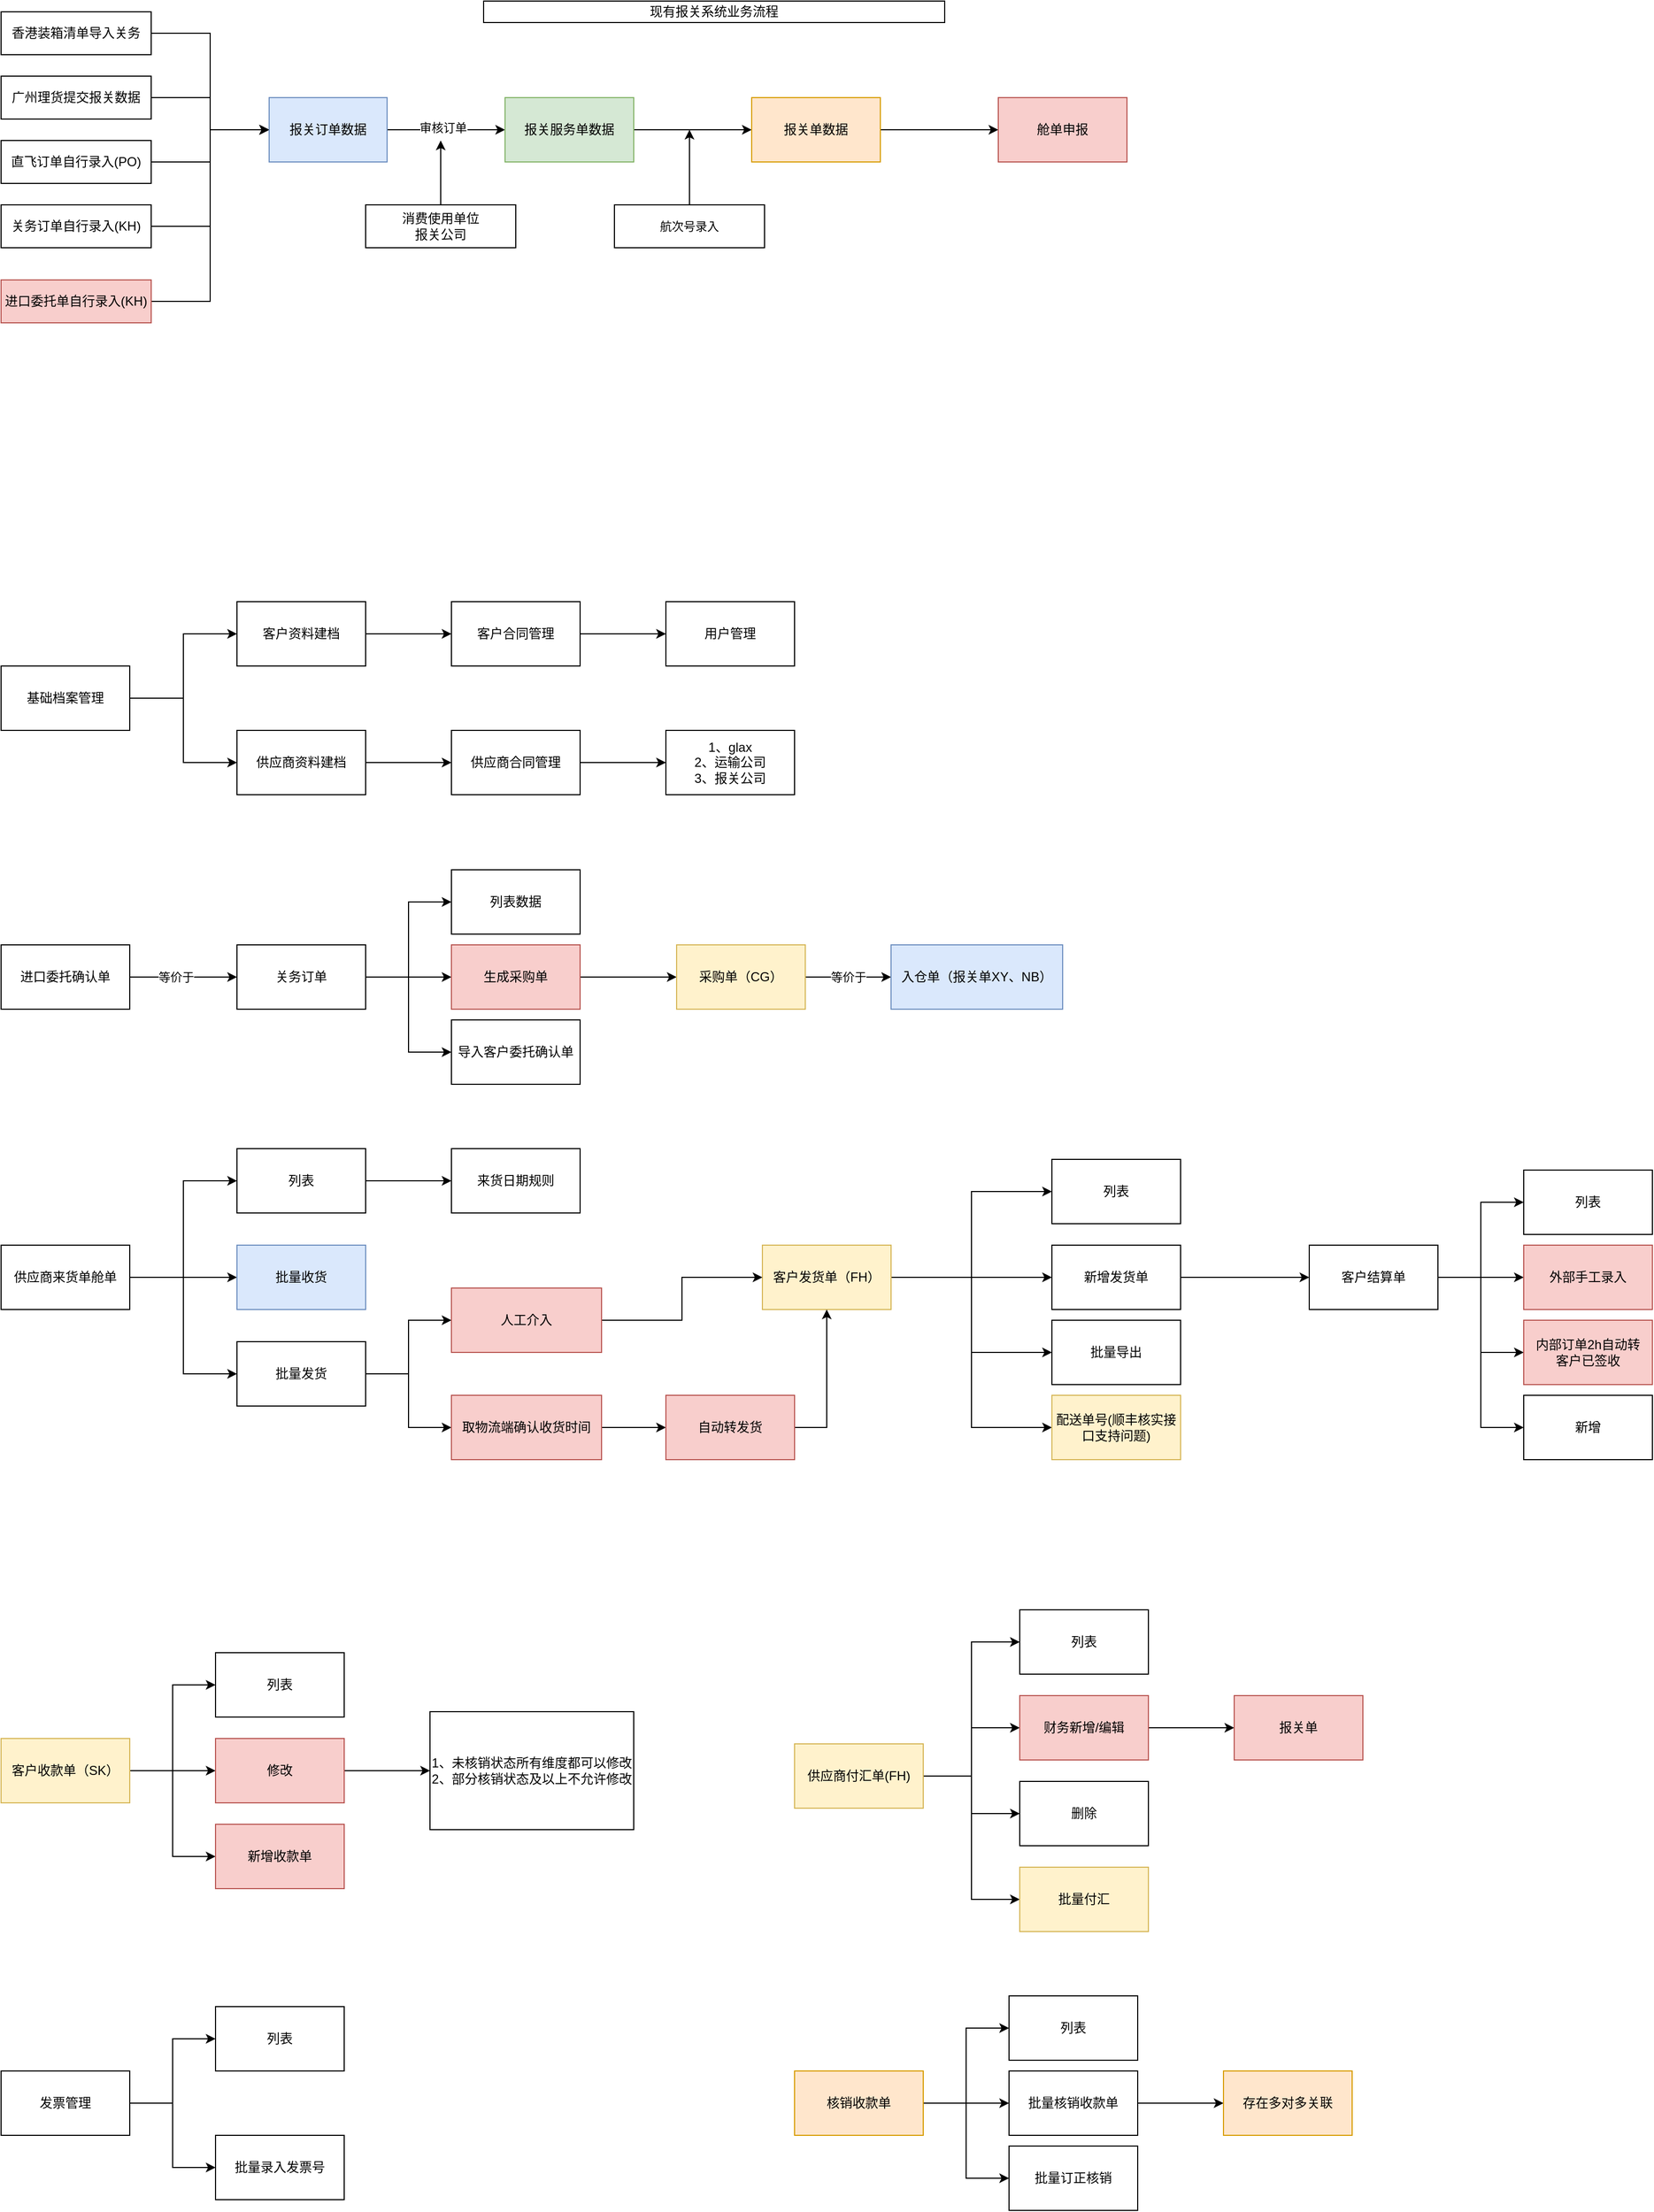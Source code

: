 <mxfile version="14.6.6" type="github">
  <diagram id="dDKk5qJWHUeZJMGwBxzV" name="Page-1">
    <mxGraphModel dx="1354" dy="731" grid="1" gridSize="10" guides="1" tooltips="1" connect="1" arrows="1" fold="1" page="1" pageScale="1" pageWidth="827" pageHeight="1169" math="0" shadow="0">
      <root>
        <mxCell id="0" />
        <mxCell id="1" parent="0" />
        <mxCell id="dxDvWX2JMSOas3GGoX1M-14" style="edgeStyle=orthogonalEdgeStyle;rounded=0;orthogonalLoop=1;jettySize=auto;html=1;exitX=1;exitY=0.5;exitDx=0;exitDy=0;entryX=0;entryY=0.5;entryDx=0;entryDy=0;" parent="1" source="dxDvWX2JMSOas3GGoX1M-2" target="dxDvWX2JMSOas3GGoX1M-7" edge="1">
          <mxGeometry relative="1" as="geometry" />
        </mxCell>
        <mxCell id="dxDvWX2JMSOas3GGoX1M-2" value="广州理货提交报关数据" style="rounded=0;whiteSpace=wrap;html=1;" parent="1" vertex="1">
          <mxGeometry x="40" y="70" width="140" height="40" as="geometry" />
        </mxCell>
        <mxCell id="dxDvWX2JMSOas3GGoX1M-13" style="edgeStyle=orthogonalEdgeStyle;rounded=0;orthogonalLoop=1;jettySize=auto;html=1;exitX=1;exitY=0.5;exitDx=0;exitDy=0;entryX=0;entryY=0.5;entryDx=0;entryDy=0;" parent="1" source="dxDvWX2JMSOas3GGoX1M-4" target="dxDvWX2JMSOas3GGoX1M-7" edge="1">
          <mxGeometry relative="1" as="geometry" />
        </mxCell>
        <mxCell id="dxDvWX2JMSOas3GGoX1M-4" value="香港装箱清单导入关务" style="rounded=0;whiteSpace=wrap;html=1;" parent="1" vertex="1">
          <mxGeometry x="40" y="10" width="140" height="40" as="geometry" />
        </mxCell>
        <mxCell id="dxDvWX2JMSOas3GGoX1M-15" style="edgeStyle=orthogonalEdgeStyle;rounded=0;orthogonalLoop=1;jettySize=auto;html=1;exitX=1;exitY=0.5;exitDx=0;exitDy=0;entryX=0;entryY=0.5;entryDx=0;entryDy=0;" parent="1" source="dxDvWX2JMSOas3GGoX1M-5" target="dxDvWX2JMSOas3GGoX1M-7" edge="1">
          <mxGeometry relative="1" as="geometry" />
        </mxCell>
        <mxCell id="dxDvWX2JMSOas3GGoX1M-5" value="直飞订单自行录入(PO)" style="rounded=0;whiteSpace=wrap;html=1;" parent="1" vertex="1">
          <mxGeometry x="40" y="130" width="140" height="40" as="geometry" />
        </mxCell>
        <mxCell id="dxDvWX2JMSOas3GGoX1M-16" style="edgeStyle=orthogonalEdgeStyle;rounded=0;orthogonalLoop=1;jettySize=auto;html=1;exitX=1;exitY=0.5;exitDx=0;exitDy=0;entryX=0;entryY=0.5;entryDx=0;entryDy=0;" parent="1" source="dxDvWX2JMSOas3GGoX1M-6" target="dxDvWX2JMSOas3GGoX1M-7" edge="1">
          <mxGeometry relative="1" as="geometry" />
        </mxCell>
        <mxCell id="dxDvWX2JMSOas3GGoX1M-6" value="关务订单自行录入(KH)" style="rounded=0;whiteSpace=wrap;html=1;" parent="1" vertex="1">
          <mxGeometry x="40" y="190" width="140" height="40" as="geometry" />
        </mxCell>
        <mxCell id="dxDvWX2JMSOas3GGoX1M-17" style="edgeStyle=orthogonalEdgeStyle;rounded=0;orthogonalLoop=1;jettySize=auto;html=1;exitX=1;exitY=0.5;exitDx=0;exitDy=0;entryX=0;entryY=0.5;entryDx=0;entryDy=0;" parent="1" source="dxDvWX2JMSOas3GGoX1M-7" target="dxDvWX2JMSOas3GGoX1M-8" edge="1">
          <mxGeometry relative="1" as="geometry" />
        </mxCell>
        <mxCell id="dxDvWX2JMSOas3GGoX1M-20" value="审核订单" style="edgeLabel;html=1;align=center;verticalAlign=middle;resizable=0;points=[];" parent="dxDvWX2JMSOas3GGoX1M-17" vertex="1" connectable="0">
          <mxGeometry x="-0.25" y="2" relative="1" as="geometry">
            <mxPoint x="10" as="offset" />
          </mxGeometry>
        </mxCell>
        <mxCell id="dxDvWX2JMSOas3GGoX1M-7" value="报关订单数据" style="rounded=0;whiteSpace=wrap;html=1;fillColor=#dae8fc;strokeColor=#6c8ebf;" parent="1" vertex="1">
          <mxGeometry x="290" y="90" width="110" height="60" as="geometry" />
        </mxCell>
        <mxCell id="dxDvWX2JMSOas3GGoX1M-18" style="edgeStyle=orthogonalEdgeStyle;rounded=0;orthogonalLoop=1;jettySize=auto;html=1;exitX=1;exitY=0.5;exitDx=0;exitDy=0;" parent="1" source="dxDvWX2JMSOas3GGoX1M-8" target="dxDvWX2JMSOas3GGoX1M-11" edge="1">
          <mxGeometry relative="1" as="geometry" />
        </mxCell>
        <mxCell id="dxDvWX2JMSOas3GGoX1M-8" value="报关服务单数据" style="rounded=0;whiteSpace=wrap;html=1;fillColor=#d5e8d4;strokeColor=#82b366;" parent="1" vertex="1">
          <mxGeometry x="510" y="90" width="120" height="60" as="geometry" />
        </mxCell>
        <mxCell id="ek6Z7KHhxHEzL8YJrjh7-17" style="edgeStyle=orthogonalEdgeStyle;rounded=0;orthogonalLoop=1;jettySize=auto;html=1;exitX=1;exitY=0.5;exitDx=0;exitDy=0;" parent="1" source="dxDvWX2JMSOas3GGoX1M-11" target="dxDvWX2JMSOas3GGoX1M-12" edge="1">
          <mxGeometry relative="1" as="geometry" />
        </mxCell>
        <mxCell id="dxDvWX2JMSOas3GGoX1M-11" value="报关单数据" style="rounded=0;whiteSpace=wrap;html=1;fillColor=#ffe6cc;strokeColor=#d79b00;" parent="1" vertex="1">
          <mxGeometry x="740" y="90" width="120" height="60" as="geometry" />
        </mxCell>
        <mxCell id="dxDvWX2JMSOas3GGoX1M-12" value="舱单申报" style="rounded=0;whiteSpace=wrap;html=1;fillColor=#f8cecc;strokeColor=#b85450;" parent="1" vertex="1">
          <mxGeometry x="970" y="90" width="120" height="60" as="geometry" />
        </mxCell>
        <mxCell id="dxDvWX2JMSOas3GGoX1M-24" value="现有报关系统业务流程" style="rounded=0;whiteSpace=wrap;html=1;" parent="1" vertex="1">
          <mxGeometry x="490" width="430" height="20" as="geometry" />
        </mxCell>
        <mxCell id="ek6Z7KHhxHEzL8YJrjh7-9" style="edgeStyle=orthogonalEdgeStyle;rounded=0;orthogonalLoop=1;jettySize=auto;html=1;exitX=0.5;exitY=0;exitDx=0;exitDy=0;" parent="1" edge="1">
          <mxGeometry relative="1" as="geometry">
            <mxPoint x="450" y="130" as="targetPoint" />
            <mxPoint x="450" y="190" as="sourcePoint" />
          </mxGeometry>
        </mxCell>
        <mxCell id="ek6Z7KHhxHEzL8YJrjh7-11" value="消费使用单位&lt;br&gt;报关公司" style="rounded=0;whiteSpace=wrap;html=1;" parent="1" vertex="1">
          <mxGeometry x="380" y="190" width="140" height="40" as="geometry" />
        </mxCell>
        <mxCell id="ek6Z7KHhxHEzL8YJrjh7-15" style="edgeStyle=orthogonalEdgeStyle;rounded=0;orthogonalLoop=1;jettySize=auto;html=1;exitX=0.5;exitY=0;exitDx=0;exitDy=0;" parent="1" source="ek6Z7KHhxHEzL8YJrjh7-14" edge="1">
          <mxGeometry relative="1" as="geometry">
            <mxPoint x="682" y="120" as="targetPoint" />
          </mxGeometry>
        </mxCell>
        <mxCell id="ek6Z7KHhxHEzL8YJrjh7-14" value="&lt;span style=&quot;font-size: 11px ; background-color: rgb(255 , 255 , 255)&quot;&gt;航次号录入&lt;/span&gt;" style="rounded=0;whiteSpace=wrap;html=1;" parent="1" vertex="1">
          <mxGeometry x="612" y="190" width="140" height="40" as="geometry" />
        </mxCell>
        <mxCell id="ek6Z7KHhxHEzL8YJrjh7-27" style="edgeStyle=orthogonalEdgeStyle;rounded=0;orthogonalLoop=1;jettySize=auto;html=1;exitX=1;exitY=0.5;exitDx=0;exitDy=0;entryX=0;entryY=0.5;entryDx=0;entryDy=0;" parent="1" source="ek6Z7KHhxHEzL8YJrjh7-18" target="ek6Z7KHhxHEzL8YJrjh7-19" edge="1">
          <mxGeometry relative="1" as="geometry" />
        </mxCell>
        <mxCell id="ek6Z7KHhxHEzL8YJrjh7-28" style="edgeStyle=orthogonalEdgeStyle;rounded=0;orthogonalLoop=1;jettySize=auto;html=1;exitX=1;exitY=0.5;exitDx=0;exitDy=0;entryX=0;entryY=0.5;entryDx=0;entryDy=0;" parent="1" source="ek6Z7KHhxHEzL8YJrjh7-18" target="ek6Z7KHhxHEzL8YJrjh7-20" edge="1">
          <mxGeometry relative="1" as="geometry" />
        </mxCell>
        <mxCell id="ek6Z7KHhxHEzL8YJrjh7-18" value="基础档案管理" style="rounded=0;whiteSpace=wrap;html=1;" parent="1" vertex="1">
          <mxGeometry x="40" y="620" width="120" height="60" as="geometry" />
        </mxCell>
        <mxCell id="ek6Z7KHhxHEzL8YJrjh7-26" value="" style="edgeStyle=orthogonalEdgeStyle;rounded=0;orthogonalLoop=1;jettySize=auto;html=1;" parent="1" source="ek6Z7KHhxHEzL8YJrjh7-19" target="ek6Z7KHhxHEzL8YJrjh7-25" edge="1">
          <mxGeometry relative="1" as="geometry" />
        </mxCell>
        <mxCell id="ek6Z7KHhxHEzL8YJrjh7-19" value="客户资料建档" style="rounded=0;whiteSpace=wrap;html=1;" parent="1" vertex="1">
          <mxGeometry x="260" y="560" width="120" height="60" as="geometry" />
        </mxCell>
        <mxCell id="ek6Z7KHhxHEzL8YJrjh7-22" value="" style="edgeStyle=orthogonalEdgeStyle;rounded=0;orthogonalLoop=1;jettySize=auto;html=1;" parent="1" source="ek6Z7KHhxHEzL8YJrjh7-20" target="ek6Z7KHhxHEzL8YJrjh7-21" edge="1">
          <mxGeometry relative="1" as="geometry" />
        </mxCell>
        <mxCell id="ek6Z7KHhxHEzL8YJrjh7-20" value="供应商资料建档" style="rounded=0;whiteSpace=wrap;html=1;" parent="1" vertex="1">
          <mxGeometry x="260" y="680" width="120" height="60" as="geometry" />
        </mxCell>
        <mxCell id="ek6Z7KHhxHEzL8YJrjh7-117" value="" style="edgeStyle=orthogonalEdgeStyle;rounded=0;orthogonalLoop=1;jettySize=auto;html=1;" parent="1" source="ek6Z7KHhxHEzL8YJrjh7-21" target="ek6Z7KHhxHEzL8YJrjh7-116" edge="1">
          <mxGeometry relative="1" as="geometry" />
        </mxCell>
        <mxCell id="ek6Z7KHhxHEzL8YJrjh7-21" value="供应商合同管理" style="rounded=0;whiteSpace=wrap;html=1;" parent="1" vertex="1">
          <mxGeometry x="460" y="680" width="120" height="60" as="geometry" />
        </mxCell>
        <mxCell id="ek6Z7KHhxHEzL8YJrjh7-119" value="" style="edgeStyle=orthogonalEdgeStyle;rounded=0;orthogonalLoop=1;jettySize=auto;html=1;" parent="1" source="ek6Z7KHhxHEzL8YJrjh7-25" target="ek6Z7KHhxHEzL8YJrjh7-118" edge="1">
          <mxGeometry relative="1" as="geometry" />
        </mxCell>
        <mxCell id="ek6Z7KHhxHEzL8YJrjh7-25" value="客户合同管理" style="rounded=0;whiteSpace=wrap;html=1;" parent="1" vertex="1">
          <mxGeometry x="460" y="560" width="120" height="60" as="geometry" />
        </mxCell>
        <mxCell id="ek6Z7KHhxHEzL8YJrjh7-35" value="" style="edgeStyle=orthogonalEdgeStyle;rounded=0;orthogonalLoop=1;jettySize=auto;html=1;" parent="1" source="ek6Z7KHhxHEzL8YJrjh7-32" target="ek6Z7KHhxHEzL8YJrjh7-34" edge="1">
          <mxGeometry relative="1" as="geometry" />
        </mxCell>
        <mxCell id="ek6Z7KHhxHEzL8YJrjh7-36" value="等价于" style="edgeLabel;html=1;align=center;verticalAlign=middle;resizable=0;points=[];" parent="ek6Z7KHhxHEzL8YJrjh7-35" vertex="1" connectable="0">
          <mxGeometry x="-0.15" y="-5" relative="1" as="geometry">
            <mxPoint y="-5" as="offset" />
          </mxGeometry>
        </mxCell>
        <mxCell id="ek6Z7KHhxHEzL8YJrjh7-32" value="进口委托确认单" style="rounded=0;whiteSpace=wrap;html=1;" parent="1" vertex="1">
          <mxGeometry x="40" y="880" width="120" height="60" as="geometry" />
        </mxCell>
        <mxCell id="ek6Z7KHhxHEzL8YJrjh7-63" style="edgeStyle=orthogonalEdgeStyle;rounded=0;orthogonalLoop=1;jettySize=auto;html=1;exitX=1;exitY=0.5;exitDx=0;exitDy=0;entryX=0;entryY=0.5;entryDx=0;entryDy=0;" parent="1" source="ek6Z7KHhxHEzL8YJrjh7-33" target="ek6Z7KHhxHEzL8YJrjh7-61" edge="1">
          <mxGeometry relative="1" as="geometry" />
        </mxCell>
        <mxCell id="ek6Z7KHhxHEzL8YJrjh7-64" style="edgeStyle=orthogonalEdgeStyle;rounded=0;orthogonalLoop=1;jettySize=auto;html=1;exitX=1;exitY=0.5;exitDx=0;exitDy=0;entryX=0;entryY=0.5;entryDx=0;entryDy=0;" parent="1" source="ek6Z7KHhxHEzL8YJrjh7-33" target="ek6Z7KHhxHEzL8YJrjh7-62" edge="1">
          <mxGeometry relative="1" as="geometry" />
        </mxCell>
        <mxCell id="ek6Z7KHhxHEzL8YJrjh7-65" style="edgeStyle=orthogonalEdgeStyle;rounded=0;orthogonalLoop=1;jettySize=auto;html=1;exitX=1;exitY=0.5;exitDx=0;exitDy=0;entryX=0;entryY=0.5;entryDx=0;entryDy=0;" parent="1" source="ek6Z7KHhxHEzL8YJrjh7-33" target="ek6Z7KHhxHEzL8YJrjh7-47" edge="1">
          <mxGeometry relative="1" as="geometry" />
        </mxCell>
        <mxCell id="ek6Z7KHhxHEzL8YJrjh7-33" value="供应商来货单舱单" style="rounded=0;whiteSpace=wrap;html=1;" parent="1" vertex="1">
          <mxGeometry x="40" y="1160" width="120" height="60" as="geometry" />
        </mxCell>
        <mxCell id="ek6Z7KHhxHEzL8YJrjh7-41" style="edgeStyle=orthogonalEdgeStyle;rounded=0;orthogonalLoop=1;jettySize=auto;html=1;exitX=1;exitY=0.5;exitDx=0;exitDy=0;entryX=0;entryY=0.5;entryDx=0;entryDy=0;" parent="1" source="ek6Z7KHhxHEzL8YJrjh7-34" target="ek6Z7KHhxHEzL8YJrjh7-37" edge="1">
          <mxGeometry relative="1" as="geometry" />
        </mxCell>
        <mxCell id="ek6Z7KHhxHEzL8YJrjh7-42" style="edgeStyle=orthogonalEdgeStyle;rounded=0;orthogonalLoop=1;jettySize=auto;html=1;exitX=1;exitY=0.5;exitDx=0;exitDy=0;" parent="1" source="ek6Z7KHhxHEzL8YJrjh7-34" target="ek6Z7KHhxHEzL8YJrjh7-40" edge="1">
          <mxGeometry relative="1" as="geometry" />
        </mxCell>
        <mxCell id="ek6Z7KHhxHEzL8YJrjh7-60" style="edgeStyle=orthogonalEdgeStyle;rounded=0;orthogonalLoop=1;jettySize=auto;html=1;exitX=1;exitY=0.5;exitDx=0;exitDy=0;entryX=0;entryY=0.5;entryDx=0;entryDy=0;" parent="1" source="ek6Z7KHhxHEzL8YJrjh7-34" target="ek6Z7KHhxHEzL8YJrjh7-59" edge="1">
          <mxGeometry relative="1" as="geometry" />
        </mxCell>
        <mxCell id="ek6Z7KHhxHEzL8YJrjh7-34" value="关务订单" style="whiteSpace=wrap;html=1;rounded=0;" parent="1" vertex="1">
          <mxGeometry x="260" y="880" width="120" height="60" as="geometry" />
        </mxCell>
        <mxCell id="ek6Z7KHhxHEzL8YJrjh7-37" value="列表数据" style="whiteSpace=wrap;html=1;rounded=0;" parent="1" vertex="1">
          <mxGeometry x="460" y="810" width="120" height="60" as="geometry" />
        </mxCell>
        <mxCell id="ek6Z7KHhxHEzL8YJrjh7-66" style="edgeStyle=orthogonalEdgeStyle;rounded=0;orthogonalLoop=1;jettySize=auto;html=1;exitX=1;exitY=0.5;exitDx=0;exitDy=0;" parent="1" source="ek6Z7KHhxHEzL8YJrjh7-40" target="ek6Z7KHhxHEzL8YJrjh7-43" edge="1">
          <mxGeometry relative="1" as="geometry" />
        </mxCell>
        <mxCell id="ek6Z7KHhxHEzL8YJrjh7-40" value="生成采购单" style="whiteSpace=wrap;html=1;rounded=0;fillColor=#f8cecc;strokeColor=#b85450;" parent="1" vertex="1">
          <mxGeometry x="460" y="880" width="120" height="60" as="geometry" />
        </mxCell>
        <mxCell id="ek6Z7KHhxHEzL8YJrjh7-45" value="&lt;meta charset=&quot;utf-8&quot;&gt;&lt;span style=&quot;color: rgb(0, 0, 0); font-family: helvetica; font-size: 11px; font-style: normal; font-weight: 400; letter-spacing: normal; text-align: center; text-indent: 0px; text-transform: none; word-spacing: 0px; background-color: rgb(255, 255, 255); display: inline; float: none;&quot;&gt;等价于&lt;/span&gt;" style="edgeStyle=orthogonalEdgeStyle;rounded=0;orthogonalLoop=1;jettySize=auto;html=1;" parent="1" source="ek6Z7KHhxHEzL8YJrjh7-43" target="ek6Z7KHhxHEzL8YJrjh7-44" edge="1">
          <mxGeometry relative="1" as="geometry" />
        </mxCell>
        <mxCell id="ek6Z7KHhxHEzL8YJrjh7-43" value="采购单（CG）" style="rounded=0;whiteSpace=wrap;html=1;fillColor=#fff2cc;strokeColor=#d6b656;" parent="1" vertex="1">
          <mxGeometry x="670" y="880" width="120" height="60" as="geometry" />
        </mxCell>
        <mxCell id="ek6Z7KHhxHEzL8YJrjh7-44" value="入仓单（报关单XY、NB）" style="rounded=0;whiteSpace=wrap;html=1;fillColor=#dae8fc;strokeColor=#6c8ebf;" parent="1" vertex="1">
          <mxGeometry x="870" y="880" width="160" height="60" as="geometry" />
        </mxCell>
        <mxCell id="ek6Z7KHhxHEzL8YJrjh7-130" value="" style="edgeStyle=orthogonalEdgeStyle;rounded=0;orthogonalLoop=1;jettySize=auto;html=1;" parent="1" source="ek6Z7KHhxHEzL8YJrjh7-47" target="ek6Z7KHhxHEzL8YJrjh7-129" edge="1">
          <mxGeometry relative="1" as="geometry" />
        </mxCell>
        <mxCell id="ek6Z7KHhxHEzL8YJrjh7-47" value="列表" style="whiteSpace=wrap;html=1;rounded=0;" parent="1" vertex="1">
          <mxGeometry x="260" y="1070" width="120" height="60" as="geometry" />
        </mxCell>
        <mxCell id="ek6Z7KHhxHEzL8YJrjh7-75" value="" style="edgeStyle=orthogonalEdgeStyle;rounded=0;orthogonalLoop=1;jettySize=auto;html=1;" parent="1" source="ek6Z7KHhxHEzL8YJrjh7-50" target="ek6Z7KHhxHEzL8YJrjh7-74" edge="1">
          <mxGeometry relative="1" as="geometry" />
        </mxCell>
        <mxCell id="ek6Z7KHhxHEzL8YJrjh7-78" style="edgeStyle=orthogonalEdgeStyle;rounded=0;orthogonalLoop=1;jettySize=auto;html=1;exitX=1;exitY=0.5;exitDx=0;exitDy=0;entryX=0;entryY=0.5;entryDx=0;entryDy=0;" parent="1" source="ek6Z7KHhxHEzL8YJrjh7-50" target="ek6Z7KHhxHEzL8YJrjh7-76" edge="1">
          <mxGeometry relative="1" as="geometry" />
        </mxCell>
        <mxCell id="ek6Z7KHhxHEzL8YJrjh7-79" style="edgeStyle=orthogonalEdgeStyle;rounded=0;orthogonalLoop=1;jettySize=auto;html=1;exitX=1;exitY=0.5;exitDx=0;exitDy=0;entryX=0;entryY=0.5;entryDx=0;entryDy=0;" parent="1" source="ek6Z7KHhxHEzL8YJrjh7-50" target="ek6Z7KHhxHEzL8YJrjh7-77" edge="1">
          <mxGeometry relative="1" as="geometry" />
        </mxCell>
        <mxCell id="ek6Z7KHhxHEzL8YJrjh7-50" value="客户收款单（SK）" style="rounded=0;whiteSpace=wrap;html=1;fillColor=#fff2cc;strokeColor=#d6b656;" parent="1" vertex="1">
          <mxGeometry x="40" y="1620" width="120" height="60" as="geometry" />
        </mxCell>
        <mxCell id="ek6Z7KHhxHEzL8YJrjh7-81" value="" style="edgeStyle=orthogonalEdgeStyle;rounded=0;orthogonalLoop=1;jettySize=auto;html=1;" parent="1" source="ek6Z7KHhxHEzL8YJrjh7-51" target="ek6Z7KHhxHEzL8YJrjh7-80" edge="1">
          <mxGeometry relative="1" as="geometry">
            <Array as="points">
              <mxPoint x="1420" y="1190" />
              <mxPoint x="1420" y="1120" />
            </Array>
          </mxGeometry>
        </mxCell>
        <mxCell id="ek6Z7KHhxHEzL8YJrjh7-83" style="edgeStyle=orthogonalEdgeStyle;rounded=0;orthogonalLoop=1;jettySize=auto;html=1;exitX=1;exitY=0.5;exitDx=0;exitDy=0;entryX=0;entryY=0.5;entryDx=0;entryDy=0;" parent="1" source="ek6Z7KHhxHEzL8YJrjh7-51" target="ek6Z7KHhxHEzL8YJrjh7-82" edge="1">
          <mxGeometry relative="1" as="geometry" />
        </mxCell>
        <mxCell id="ek6Z7KHhxHEzL8YJrjh7-111" style="edgeStyle=orthogonalEdgeStyle;rounded=0;orthogonalLoop=1;jettySize=auto;html=1;exitX=1;exitY=0.5;exitDx=0;exitDy=0;entryX=0;entryY=0.5;entryDx=0;entryDy=0;" parent="1" source="ek6Z7KHhxHEzL8YJrjh7-51" target="ek6Z7KHhxHEzL8YJrjh7-110" edge="1">
          <mxGeometry relative="1" as="geometry" />
        </mxCell>
        <mxCell id="ek6Z7KHhxHEzL8YJrjh7-156" style="edgeStyle=orthogonalEdgeStyle;rounded=0;orthogonalLoop=1;jettySize=auto;html=1;exitX=1;exitY=0.5;exitDx=0;exitDy=0;entryX=0;entryY=0.5;entryDx=0;entryDy=0;" parent="1" source="ek6Z7KHhxHEzL8YJrjh7-51" target="ek6Z7KHhxHEzL8YJrjh7-155" edge="1">
          <mxGeometry relative="1" as="geometry" />
        </mxCell>
        <mxCell id="ek6Z7KHhxHEzL8YJrjh7-51" value="客户结算单" style="rounded=0;whiteSpace=wrap;html=1;" parent="1" vertex="1">
          <mxGeometry x="1260" y="1160" width="120" height="60" as="geometry" />
        </mxCell>
        <mxCell id="ek6Z7KHhxHEzL8YJrjh7-91" style="edgeStyle=orthogonalEdgeStyle;rounded=0;orthogonalLoop=1;jettySize=auto;html=1;exitX=1;exitY=0.5;exitDx=0;exitDy=0;entryX=0;entryY=0.5;entryDx=0;entryDy=0;" parent="1" source="ek6Z7KHhxHEzL8YJrjh7-52" target="ek6Z7KHhxHEzL8YJrjh7-86" edge="1">
          <mxGeometry relative="1" as="geometry" />
        </mxCell>
        <mxCell id="ek6Z7KHhxHEzL8YJrjh7-92" style="edgeStyle=orthogonalEdgeStyle;rounded=0;orthogonalLoop=1;jettySize=auto;html=1;exitX=1;exitY=0.5;exitDx=0;exitDy=0;entryX=0;entryY=0.5;entryDx=0;entryDy=0;" parent="1" source="ek6Z7KHhxHEzL8YJrjh7-52" target="ek6Z7KHhxHEzL8YJrjh7-87" edge="1">
          <mxGeometry relative="1" as="geometry" />
        </mxCell>
        <mxCell id="ek6Z7KHhxHEzL8YJrjh7-93" style="edgeStyle=orthogonalEdgeStyle;rounded=0;orthogonalLoop=1;jettySize=auto;html=1;exitX=1;exitY=0.5;exitDx=0;exitDy=0;entryX=0;entryY=0.5;entryDx=0;entryDy=0;" parent="1" source="ek6Z7KHhxHEzL8YJrjh7-52" target="ek6Z7KHhxHEzL8YJrjh7-84" edge="1">
          <mxGeometry relative="1" as="geometry" />
        </mxCell>
        <mxCell id="ek6Z7KHhxHEzL8YJrjh7-115" style="edgeStyle=orthogonalEdgeStyle;rounded=0;orthogonalLoop=1;jettySize=auto;html=1;exitX=1;exitY=0.5;exitDx=0;exitDy=0;entryX=0;entryY=0.5;entryDx=0;entryDy=0;" parent="1" source="ek6Z7KHhxHEzL8YJrjh7-52" target="ek6Z7KHhxHEzL8YJrjh7-114" edge="1">
          <mxGeometry relative="1" as="geometry" />
        </mxCell>
        <mxCell id="ek6Z7KHhxHEzL8YJrjh7-52" value="供应商付汇单(FH)" style="rounded=0;whiteSpace=wrap;html=1;fillColor=#fff2cc;strokeColor=#d6b656;" parent="1" vertex="1">
          <mxGeometry x="780" y="1625" width="120" height="60" as="geometry" />
        </mxCell>
        <mxCell id="ek6Z7KHhxHEzL8YJrjh7-100" style="edgeStyle=orthogonalEdgeStyle;rounded=0;orthogonalLoop=1;jettySize=auto;html=1;exitX=1;exitY=0.5;exitDx=0;exitDy=0;entryX=0;entryY=0.5;entryDx=0;entryDy=0;" parent="1" source="ek6Z7KHhxHEzL8YJrjh7-53" target="ek6Z7KHhxHEzL8YJrjh7-98" edge="1">
          <mxGeometry relative="1" as="geometry" />
        </mxCell>
        <mxCell id="ek6Z7KHhxHEzL8YJrjh7-101" style="edgeStyle=orthogonalEdgeStyle;rounded=0;orthogonalLoop=1;jettySize=auto;html=1;exitX=1;exitY=0.5;exitDx=0;exitDy=0;entryX=0;entryY=0.5;entryDx=0;entryDy=0;" parent="1" source="ek6Z7KHhxHEzL8YJrjh7-53" target="ek6Z7KHhxHEzL8YJrjh7-99" edge="1">
          <mxGeometry relative="1" as="geometry" />
        </mxCell>
        <mxCell id="ek6Z7KHhxHEzL8YJrjh7-53" value="发票管理" style="rounded=0;whiteSpace=wrap;html=1;" parent="1" vertex="1">
          <mxGeometry x="40" y="1930" width="120" height="60" as="geometry" />
        </mxCell>
        <mxCell id="ek6Z7KHhxHEzL8YJrjh7-104" style="edgeStyle=orthogonalEdgeStyle;rounded=0;orthogonalLoop=1;jettySize=auto;html=1;exitX=1;exitY=0.5;exitDx=0;exitDy=0;entryX=0;entryY=0.5;entryDx=0;entryDy=0;" parent="1" source="ek6Z7KHhxHEzL8YJrjh7-54" target="ek6Z7KHhxHEzL8YJrjh7-102" edge="1">
          <mxGeometry relative="1" as="geometry" />
        </mxCell>
        <mxCell id="ek6Z7KHhxHEzL8YJrjh7-105" style="edgeStyle=orthogonalEdgeStyle;rounded=0;orthogonalLoop=1;jettySize=auto;html=1;exitX=1;exitY=0.5;exitDx=0;exitDy=0;entryX=0;entryY=0.5;entryDx=0;entryDy=0;" parent="1" source="ek6Z7KHhxHEzL8YJrjh7-54" target="ek6Z7KHhxHEzL8YJrjh7-103" edge="1">
          <mxGeometry relative="1" as="geometry" />
        </mxCell>
        <mxCell id="ek6Z7KHhxHEzL8YJrjh7-107" style="edgeStyle=orthogonalEdgeStyle;rounded=0;orthogonalLoop=1;jettySize=auto;html=1;exitX=1;exitY=0.5;exitDx=0;exitDy=0;entryX=0;entryY=0.5;entryDx=0;entryDy=0;" parent="1" source="ek6Z7KHhxHEzL8YJrjh7-54" target="ek6Z7KHhxHEzL8YJrjh7-106" edge="1">
          <mxGeometry relative="1" as="geometry" />
        </mxCell>
        <mxCell id="ek6Z7KHhxHEzL8YJrjh7-54" value="核销收款单" style="rounded=0;whiteSpace=wrap;html=1;fillColor=#ffe6cc;strokeColor=#d79b00;" parent="1" vertex="1">
          <mxGeometry x="780" y="1930" width="120" height="60" as="geometry" />
        </mxCell>
        <mxCell id="ek6Z7KHhxHEzL8YJrjh7-69" value="" style="edgeStyle=orthogonalEdgeStyle;rounded=0;orthogonalLoop=1;jettySize=auto;html=1;" parent="1" source="ek6Z7KHhxHEzL8YJrjh7-55" target="ek6Z7KHhxHEzL8YJrjh7-68" edge="1">
          <mxGeometry relative="1" as="geometry" />
        </mxCell>
        <mxCell id="ek6Z7KHhxHEzL8YJrjh7-71" style="edgeStyle=orthogonalEdgeStyle;rounded=0;orthogonalLoop=1;jettySize=auto;html=1;exitX=1;exitY=0.5;exitDx=0;exitDy=0;entryX=0;entryY=0.5;entryDx=0;entryDy=0;" parent="1" source="ek6Z7KHhxHEzL8YJrjh7-55" target="ek6Z7KHhxHEzL8YJrjh7-70" edge="1">
          <mxGeometry relative="1" as="geometry" />
        </mxCell>
        <mxCell id="ek6Z7KHhxHEzL8YJrjh7-73" style="edgeStyle=orthogonalEdgeStyle;rounded=0;orthogonalLoop=1;jettySize=auto;html=1;exitX=1;exitY=0.5;exitDx=0;exitDy=0;entryX=0;entryY=0.5;entryDx=0;entryDy=0;" parent="1" source="ek6Z7KHhxHEzL8YJrjh7-55" target="ek6Z7KHhxHEzL8YJrjh7-72" edge="1">
          <mxGeometry relative="1" as="geometry" />
        </mxCell>
        <mxCell id="ek6Z7KHhxHEzL8YJrjh7-149" style="edgeStyle=orthogonalEdgeStyle;rounded=0;orthogonalLoop=1;jettySize=auto;html=1;exitX=1;exitY=0.5;exitDx=0;exitDy=0;entryX=0;entryY=0.5;entryDx=0;entryDy=0;" parent="1" source="ek6Z7KHhxHEzL8YJrjh7-55" target="ek6Z7KHhxHEzL8YJrjh7-148" edge="1">
          <mxGeometry relative="1" as="geometry" />
        </mxCell>
        <mxCell id="ek6Z7KHhxHEzL8YJrjh7-55" value="客户发货单（FH）" style="rounded=0;whiteSpace=wrap;html=1;fillColor=#fff2cc;strokeColor=#d6b656;" parent="1" vertex="1">
          <mxGeometry x="750" y="1160" width="120" height="60" as="geometry" />
        </mxCell>
        <mxCell id="ek6Z7KHhxHEzL8YJrjh7-59" value="导入客户委托确认单" style="whiteSpace=wrap;html=1;rounded=0;" parent="1" vertex="1">
          <mxGeometry x="460" y="950" width="120" height="60" as="geometry" />
        </mxCell>
        <mxCell id="ek6Z7KHhxHEzL8YJrjh7-61" value="批量收货" style="whiteSpace=wrap;html=1;rounded=0;fillColor=#dae8fc;strokeColor=#6c8ebf;" parent="1" vertex="1">
          <mxGeometry x="260" y="1160" width="120" height="60" as="geometry" />
        </mxCell>
        <mxCell id="ek6Z7KHhxHEzL8YJrjh7-138" style="edgeStyle=orthogonalEdgeStyle;rounded=0;orthogonalLoop=1;jettySize=auto;html=1;exitX=1;exitY=0.5;exitDx=0;exitDy=0;" parent="1" source="ek6Z7KHhxHEzL8YJrjh7-62" target="ek6Z7KHhxHEzL8YJrjh7-137" edge="1">
          <mxGeometry relative="1" as="geometry" />
        </mxCell>
        <mxCell id="ek6Z7KHhxHEzL8YJrjh7-139" style="edgeStyle=orthogonalEdgeStyle;rounded=0;orthogonalLoop=1;jettySize=auto;html=1;exitX=1;exitY=0.5;exitDx=0;exitDy=0;entryX=0;entryY=0.5;entryDx=0;entryDy=0;" parent="1" source="ek6Z7KHhxHEzL8YJrjh7-62" target="ek6Z7KHhxHEzL8YJrjh7-133" edge="1">
          <mxGeometry relative="1" as="geometry" />
        </mxCell>
        <mxCell id="ek6Z7KHhxHEzL8YJrjh7-62" value="批量发货" style="whiteSpace=wrap;html=1;rounded=0;" parent="1" vertex="1">
          <mxGeometry x="260" y="1250" width="120" height="60" as="geometry" />
        </mxCell>
        <mxCell id="ek6Z7KHhxHEzL8YJrjh7-108" style="edgeStyle=orthogonalEdgeStyle;rounded=0;orthogonalLoop=1;jettySize=auto;html=1;exitX=1;exitY=0.5;exitDx=0;exitDy=0;" parent="1" source="ek6Z7KHhxHEzL8YJrjh7-68" target="ek6Z7KHhxHEzL8YJrjh7-51" edge="1">
          <mxGeometry relative="1" as="geometry" />
        </mxCell>
        <mxCell id="ek6Z7KHhxHEzL8YJrjh7-68" value="新增发货单" style="rounded=0;whiteSpace=wrap;html=1;" parent="1" vertex="1">
          <mxGeometry x="1020" y="1160" width="120" height="60" as="geometry" />
        </mxCell>
        <mxCell id="ek6Z7KHhxHEzL8YJrjh7-70" value="列表" style="rounded=0;whiteSpace=wrap;html=1;" parent="1" vertex="1">
          <mxGeometry x="1020" y="1080" width="120" height="60" as="geometry" />
        </mxCell>
        <mxCell id="ek6Z7KHhxHEzL8YJrjh7-72" value="批量导出" style="rounded=0;whiteSpace=wrap;html=1;" parent="1" vertex="1">
          <mxGeometry x="1020" y="1230" width="120" height="60" as="geometry" />
        </mxCell>
        <mxCell id="ek6Z7KHhxHEzL8YJrjh7-151" value="" style="edgeStyle=orthogonalEdgeStyle;rounded=0;orthogonalLoop=1;jettySize=auto;html=1;" parent="1" source="ek6Z7KHhxHEzL8YJrjh7-74" target="ek6Z7KHhxHEzL8YJrjh7-150" edge="1">
          <mxGeometry relative="1" as="geometry" />
        </mxCell>
        <mxCell id="ek6Z7KHhxHEzL8YJrjh7-74" value="修改" style="rounded=0;whiteSpace=wrap;html=1;fillColor=#f8cecc;strokeColor=#b85450;" parent="1" vertex="1">
          <mxGeometry x="240" y="1620" width="120" height="60" as="geometry" />
        </mxCell>
        <mxCell id="ek6Z7KHhxHEzL8YJrjh7-76" value="列表" style="rounded=0;whiteSpace=wrap;html=1;" parent="1" vertex="1">
          <mxGeometry x="240" y="1540" width="120" height="60" as="geometry" />
        </mxCell>
        <mxCell id="ek6Z7KHhxHEzL8YJrjh7-77" value="新增收款单" style="rounded=0;whiteSpace=wrap;html=1;fillColor=#f8cecc;strokeColor=#b85450;" parent="1" vertex="1">
          <mxGeometry x="240" y="1700" width="120" height="60" as="geometry" />
        </mxCell>
        <mxCell id="ek6Z7KHhxHEzL8YJrjh7-80" value="列表" style="rounded=0;whiteSpace=wrap;html=1;" parent="1" vertex="1">
          <mxGeometry x="1460" y="1090" width="120" height="60" as="geometry" />
        </mxCell>
        <mxCell id="ek6Z7KHhxHEzL8YJrjh7-82" value="外部手工录入" style="rounded=0;whiteSpace=wrap;html=1;fillColor=#f8cecc;strokeColor=#b85450;" parent="1" vertex="1">
          <mxGeometry x="1460" y="1160" width="120" height="60" as="geometry" />
        </mxCell>
        <mxCell id="ek6Z7KHhxHEzL8YJrjh7-84" value="列表" style="rounded=0;whiteSpace=wrap;html=1;" parent="1" vertex="1">
          <mxGeometry x="990" y="1500" width="120" height="60" as="geometry" />
        </mxCell>
        <mxCell id="ek6Z7KHhxHEzL8YJrjh7-113" value="" style="edgeStyle=orthogonalEdgeStyle;rounded=0;orthogonalLoop=1;jettySize=auto;html=1;" parent="1" source="ek6Z7KHhxHEzL8YJrjh7-86" target="ek6Z7KHhxHEzL8YJrjh7-112" edge="1">
          <mxGeometry relative="1" as="geometry" />
        </mxCell>
        <mxCell id="ek6Z7KHhxHEzL8YJrjh7-86" value="财务新增/编辑" style="rounded=0;whiteSpace=wrap;html=1;fillColor=#f8cecc;strokeColor=#b85450;" parent="1" vertex="1">
          <mxGeometry x="990" y="1580" width="120" height="60" as="geometry" />
        </mxCell>
        <mxCell id="ek6Z7KHhxHEzL8YJrjh7-87" value="删除" style="rounded=0;whiteSpace=wrap;html=1;" parent="1" vertex="1">
          <mxGeometry x="990" y="1660" width="120" height="60" as="geometry" />
        </mxCell>
        <mxCell id="ek6Z7KHhxHEzL8YJrjh7-98" value="列表" style="rounded=0;whiteSpace=wrap;html=1;" parent="1" vertex="1">
          <mxGeometry x="240" y="1870" width="120" height="60" as="geometry" />
        </mxCell>
        <mxCell id="ek6Z7KHhxHEzL8YJrjh7-99" value="批量录入发票号" style="rounded=0;whiteSpace=wrap;html=1;" parent="1" vertex="1">
          <mxGeometry x="240" y="1990" width="120" height="60" as="geometry" />
        </mxCell>
        <mxCell id="ek6Z7KHhxHEzL8YJrjh7-102" value="列表" style="rounded=0;whiteSpace=wrap;html=1;" parent="1" vertex="1">
          <mxGeometry x="980" y="1860" width="120" height="60" as="geometry" />
        </mxCell>
        <mxCell id="ek6Z7KHhxHEzL8YJrjh7-158" value="" style="edgeStyle=orthogonalEdgeStyle;rounded=0;orthogonalLoop=1;jettySize=auto;html=1;" parent="1" source="ek6Z7KHhxHEzL8YJrjh7-103" target="ek6Z7KHhxHEzL8YJrjh7-157" edge="1">
          <mxGeometry relative="1" as="geometry" />
        </mxCell>
        <mxCell id="ek6Z7KHhxHEzL8YJrjh7-103" value="批量核销收款单" style="rounded=0;whiteSpace=wrap;html=1;" parent="1" vertex="1">
          <mxGeometry x="980" y="1930" width="120" height="60" as="geometry" />
        </mxCell>
        <mxCell id="ek6Z7KHhxHEzL8YJrjh7-106" value="批量订正核销" style="rounded=0;whiteSpace=wrap;html=1;" parent="1" vertex="1">
          <mxGeometry x="980" y="2000" width="120" height="60" as="geometry" />
        </mxCell>
        <mxCell id="ek6Z7KHhxHEzL8YJrjh7-110" value="内部订单2h自动转&lt;br&gt;客户已签收" style="rounded=0;whiteSpace=wrap;html=1;fillColor=#f8cecc;strokeColor=#b85450;" parent="1" vertex="1">
          <mxGeometry x="1460" y="1230" width="120" height="60" as="geometry" />
        </mxCell>
        <mxCell id="ek6Z7KHhxHEzL8YJrjh7-112" value="报关单" style="whiteSpace=wrap;html=1;rounded=0;strokeColor=#b85450;fillColor=#f8cecc;" parent="1" vertex="1">
          <mxGeometry x="1190" y="1580" width="120" height="60" as="geometry" />
        </mxCell>
        <mxCell id="ek6Z7KHhxHEzL8YJrjh7-114" value="批量付汇" style="rounded=0;whiteSpace=wrap;html=1;fillColor=#fff2cc;strokeColor=#d6b656;" parent="1" vertex="1">
          <mxGeometry x="990" y="1740" width="120" height="60" as="geometry" />
        </mxCell>
        <mxCell id="ek6Z7KHhxHEzL8YJrjh7-116" value="1、glax&lt;br&gt;2、运输公司&lt;br&gt;3、报关公司" style="whiteSpace=wrap;html=1;rounded=0;" parent="1" vertex="1">
          <mxGeometry x="660" y="680" width="120" height="60" as="geometry" />
        </mxCell>
        <mxCell id="ek6Z7KHhxHEzL8YJrjh7-118" value="用户管理" style="whiteSpace=wrap;html=1;rounded=0;" parent="1" vertex="1">
          <mxGeometry x="660" y="560" width="120" height="60" as="geometry" />
        </mxCell>
        <mxCell id="ek6Z7KHhxHEzL8YJrjh7-122" style="edgeStyle=orthogonalEdgeStyle;rounded=0;orthogonalLoop=1;jettySize=auto;html=1;exitX=1;exitY=0.5;exitDx=0;exitDy=0;entryX=0;entryY=0.5;entryDx=0;entryDy=0;" parent="1" source="ek6Z7KHhxHEzL8YJrjh7-121" target="dxDvWX2JMSOas3GGoX1M-7" edge="1">
          <mxGeometry relative="1" as="geometry" />
        </mxCell>
        <mxCell id="ek6Z7KHhxHEzL8YJrjh7-121" value="进口委托单自行录入(KH)" style="rounded=0;whiteSpace=wrap;html=1;fillColor=#f8cecc;strokeColor=#b85450;" parent="1" vertex="1">
          <mxGeometry x="40" y="260" width="140" height="40" as="geometry" />
        </mxCell>
        <mxCell id="ek6Z7KHhxHEzL8YJrjh7-129" value="来货日期规则" style="whiteSpace=wrap;html=1;rounded=0;" parent="1" vertex="1">
          <mxGeometry x="460" y="1070" width="120" height="60" as="geometry" />
        </mxCell>
        <mxCell id="ek6Z7KHhxHEzL8YJrjh7-142" value="" style="edgeStyle=orthogonalEdgeStyle;rounded=0;orthogonalLoop=1;jettySize=auto;html=1;" parent="1" source="ek6Z7KHhxHEzL8YJrjh7-133" target="ek6Z7KHhxHEzL8YJrjh7-141" edge="1">
          <mxGeometry relative="1" as="geometry" />
        </mxCell>
        <mxCell id="ek6Z7KHhxHEzL8YJrjh7-133" value="取物流端确认收货时间" style="whiteSpace=wrap;html=1;rounded=0;strokeColor=#b85450;fillColor=#f8cecc;" parent="1" vertex="1">
          <mxGeometry x="460" y="1300" width="140" height="60" as="geometry" />
        </mxCell>
        <mxCell id="ek6Z7KHhxHEzL8YJrjh7-146" style="edgeStyle=orthogonalEdgeStyle;rounded=0;orthogonalLoop=1;jettySize=auto;html=1;exitX=1;exitY=0.5;exitDx=0;exitDy=0;" parent="1" source="ek6Z7KHhxHEzL8YJrjh7-137" target="ek6Z7KHhxHEzL8YJrjh7-55" edge="1">
          <mxGeometry relative="1" as="geometry" />
        </mxCell>
        <mxCell id="ek6Z7KHhxHEzL8YJrjh7-137" value="人工介入" style="whiteSpace=wrap;html=1;rounded=0;strokeColor=#b85450;fillColor=#f8cecc;" parent="1" vertex="1">
          <mxGeometry x="460" y="1200" width="140" height="60" as="geometry" />
        </mxCell>
        <mxCell id="ek6Z7KHhxHEzL8YJrjh7-147" style="edgeStyle=orthogonalEdgeStyle;rounded=0;orthogonalLoop=1;jettySize=auto;html=1;exitX=1;exitY=0.5;exitDx=0;exitDy=0;entryX=0.5;entryY=1;entryDx=0;entryDy=0;" parent="1" source="ek6Z7KHhxHEzL8YJrjh7-141" target="ek6Z7KHhxHEzL8YJrjh7-55" edge="1">
          <mxGeometry relative="1" as="geometry" />
        </mxCell>
        <mxCell id="ek6Z7KHhxHEzL8YJrjh7-141" value="自动转发货" style="whiteSpace=wrap;html=1;rounded=0;strokeColor=#b85450;fillColor=#f8cecc;" parent="1" vertex="1">
          <mxGeometry x="660" y="1300" width="120" height="60" as="geometry" />
        </mxCell>
        <mxCell id="ek6Z7KHhxHEzL8YJrjh7-148" value="配送单号(顺丰核实接口支持问题)" style="rounded=0;whiteSpace=wrap;html=1;fillColor=#fff2cc;strokeColor=#d6b656;" parent="1" vertex="1">
          <mxGeometry x="1020" y="1300" width="120" height="60" as="geometry" />
        </mxCell>
        <mxCell id="ek6Z7KHhxHEzL8YJrjh7-150" value="1、未核销状态所有维度都可以修改&lt;br&gt;2、部分核销状态及以上不允许修改&lt;br&gt;" style="whiteSpace=wrap;html=1;rounded=0;" parent="1" vertex="1">
          <mxGeometry x="440" y="1595" width="190" height="110" as="geometry" />
        </mxCell>
        <mxCell id="ek6Z7KHhxHEzL8YJrjh7-155" value="新增" style="rounded=0;whiteSpace=wrap;html=1;" parent="1" vertex="1">
          <mxGeometry x="1460" y="1300" width="120" height="60" as="geometry" />
        </mxCell>
        <mxCell id="ek6Z7KHhxHEzL8YJrjh7-157" value="存在多对多关联" style="whiteSpace=wrap;html=1;rounded=0;fillColor=#ffe6cc;strokeColor=#d79b00;" parent="1" vertex="1">
          <mxGeometry x="1180" y="1930" width="120" height="60" as="geometry" />
        </mxCell>
      </root>
    </mxGraphModel>
  </diagram>
</mxfile>

